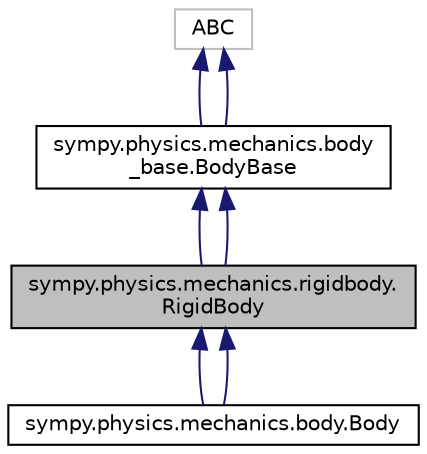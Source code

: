 digraph "sympy.physics.mechanics.rigidbody.RigidBody"
{
 // LATEX_PDF_SIZE
  edge [fontname="Helvetica",fontsize="10",labelfontname="Helvetica",labelfontsize="10"];
  node [fontname="Helvetica",fontsize="10",shape=record];
  Node1 [label="sympy.physics.mechanics.rigidbody.\lRigidBody",height=0.2,width=0.4,color="black", fillcolor="grey75", style="filled", fontcolor="black",tooltip=" "];
  Node2 -> Node1 [dir="back",color="midnightblue",fontsize="10",style="solid",fontname="Helvetica"];
  Node2 [label="sympy.physics.mechanics.body\l_base.BodyBase",height=0.2,width=0.4,color="black", fillcolor="white", style="filled",URL="$classsympy_1_1physics_1_1mechanics_1_1body__base_1_1BodyBase.html",tooltip=" "];
  Node3 -> Node2 [dir="back",color="midnightblue",fontsize="10",style="solid",fontname="Helvetica"];
  Node3 [label="ABC",height=0.2,width=0.4,color="grey75", fillcolor="white", style="filled",tooltip=" "];
  Node3 -> Node2 [dir="back",color="midnightblue",fontsize="10",style="solid",fontname="Helvetica"];
  Node2 -> Node1 [dir="back",color="midnightblue",fontsize="10",style="solid",fontname="Helvetica"];
  Node1 -> Node4 [dir="back",color="midnightblue",fontsize="10",style="solid",fontname="Helvetica"];
  Node4 [label="sympy.physics.mechanics.body.Body",height=0.2,width=0.4,color="black", fillcolor="white", style="filled",URL="$classsympy_1_1physics_1_1mechanics_1_1body_1_1Body.html",tooltip=" "];
  Node1 -> Node4 [dir="back",color="midnightblue",fontsize="10",style="solid",fontname="Helvetica"];
}
